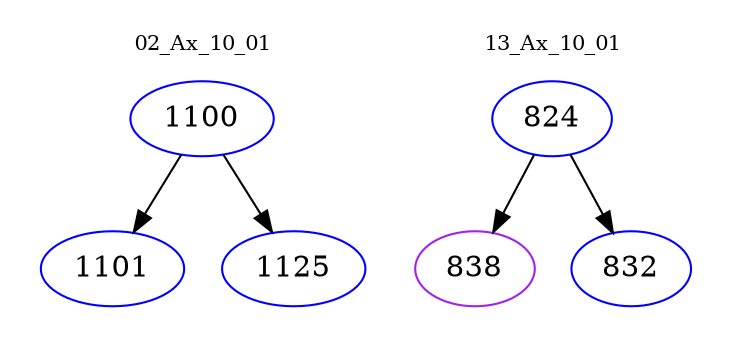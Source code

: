 digraph{
subgraph cluster_0 {
color = white
label = "02_Ax_10_01";
fontsize=10;
T0_1100 [label="1100", color="blue"]
T0_1100 -> T0_1101 [color="black"]
T0_1101 [label="1101", color="blue"]
T0_1100 -> T0_1125 [color="black"]
T0_1125 [label="1125", color="blue"]
}
subgraph cluster_1 {
color = white
label = "13_Ax_10_01";
fontsize=10;
T1_824 [label="824", color="blue"]
T1_824 -> T1_838 [color="black"]
T1_838 [label="838", color="purple"]
T1_824 -> T1_832 [color="black"]
T1_832 [label="832", color="blue"]
}
}
